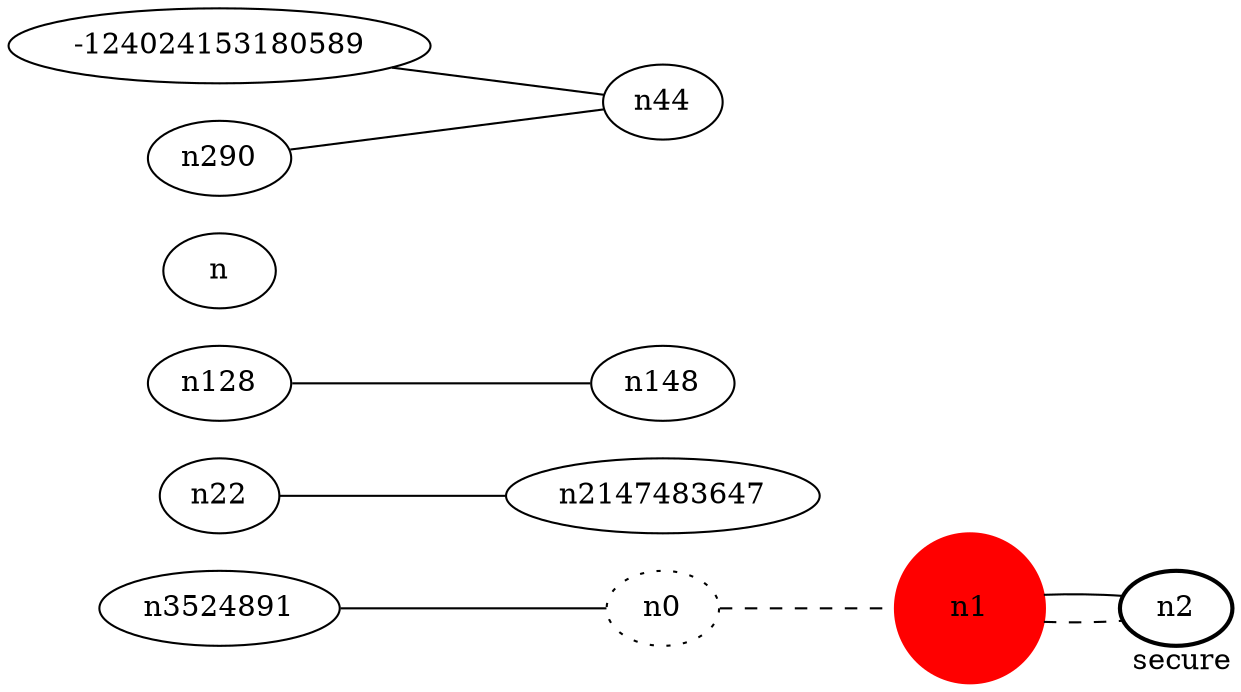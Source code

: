 graph test4 {
	rankdir=LR;
	fontcolor=blue; /* c0; c1; c0 -- c1 */
	n0 [style=dotted, fillcolor="#123456"]; // c2; c3; c2 -- c3
	n1 [height=1, width=1, color=red, style=filled];
	n2 [style=bold, xlabel="secure"];
	n0 -- n1 -- n2[style=dashed];
	n1 -- n2 [fontname="comic sans", lacel="d\n\l\G", fontsize=9];
	n22 -- n2147483647;
	n128 -- n148;
	n3524891 -- n0;
	n-124024153180589 -- n44;
	n290 -- n44;
}
